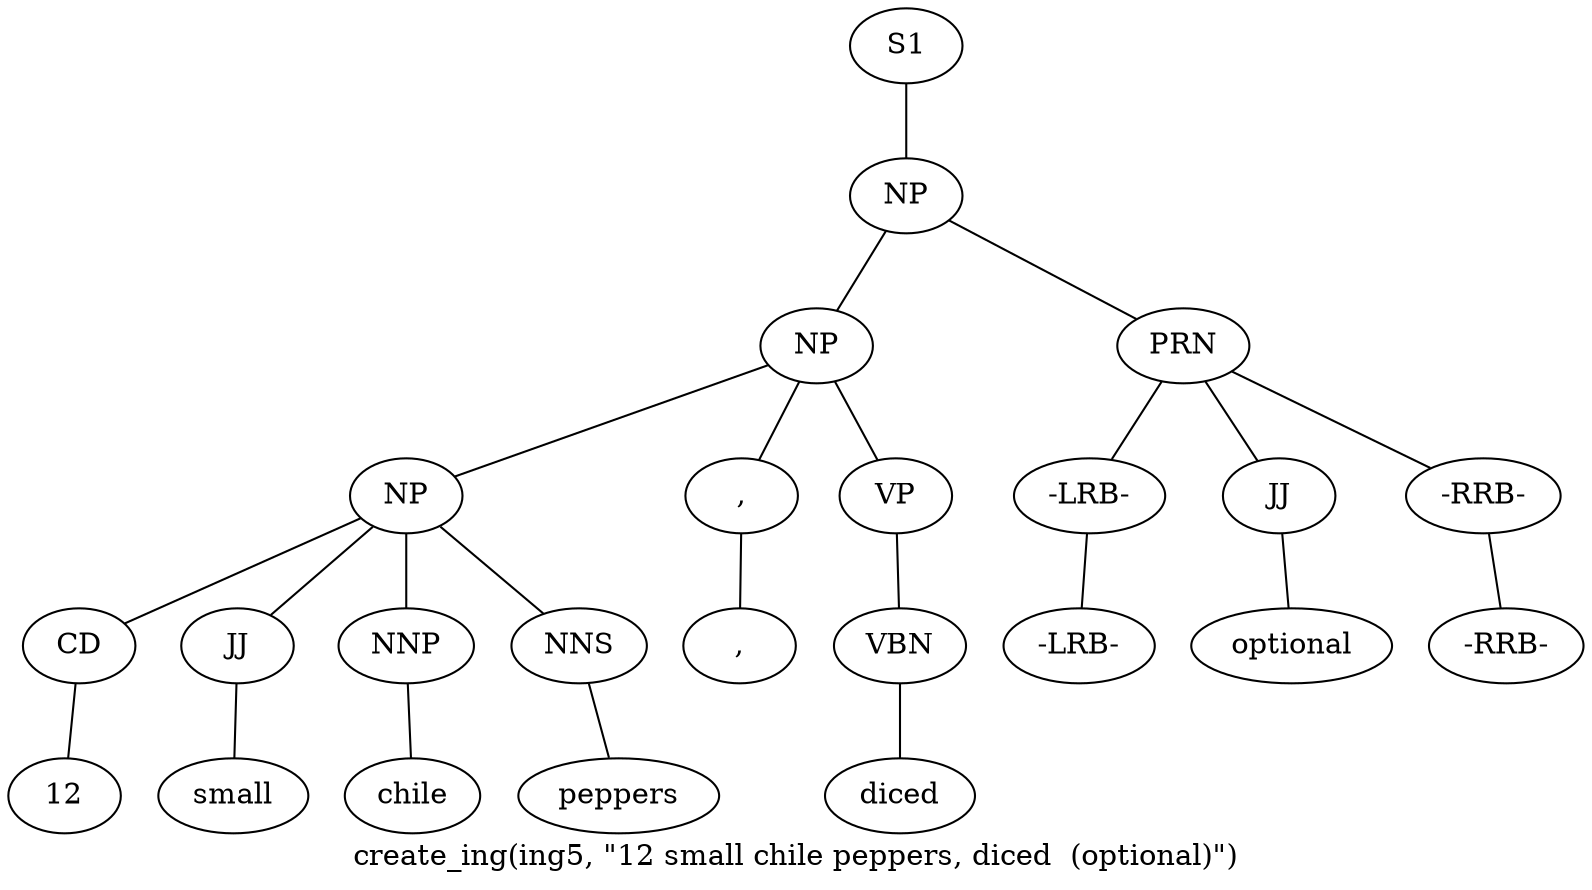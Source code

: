 graph SyntaxGraph {
	label = "create_ing(ing5, \"12 small chile peppers, diced  (optional)\")";
	Node0 [label="S1"];
	Node1 [label="NP"];
	Node2 [label="NP"];
	Node3 [label="NP"];
	Node4 [label="CD"];
	Node5 [label="12"];
	Node6 [label="JJ"];
	Node7 [label="small"];
	Node8 [label="NNP"];
	Node9 [label="chile"];
	Node10 [label="NNS"];
	Node11 [label="peppers"];
	Node12 [label=","];
	Node13 [label=","];
	Node14 [label="VP"];
	Node15 [label="VBN"];
	Node16 [label="diced"];
	Node17 [label="PRN"];
	Node18 [label="-LRB-"];
	Node19 [label="-LRB-"];
	Node20 [label="JJ"];
	Node21 [label="optional"];
	Node22 [label="-RRB-"];
	Node23 [label="-RRB-"];

	Node0 -- Node1;
	Node1 -- Node2;
	Node1 -- Node17;
	Node2 -- Node3;
	Node2 -- Node12;
	Node2 -- Node14;
	Node3 -- Node4;
	Node3 -- Node6;
	Node3 -- Node8;
	Node3 -- Node10;
	Node4 -- Node5;
	Node6 -- Node7;
	Node8 -- Node9;
	Node10 -- Node11;
	Node12 -- Node13;
	Node14 -- Node15;
	Node15 -- Node16;
	Node17 -- Node18;
	Node17 -- Node20;
	Node17 -- Node22;
	Node18 -- Node19;
	Node20 -- Node21;
	Node22 -- Node23;
}